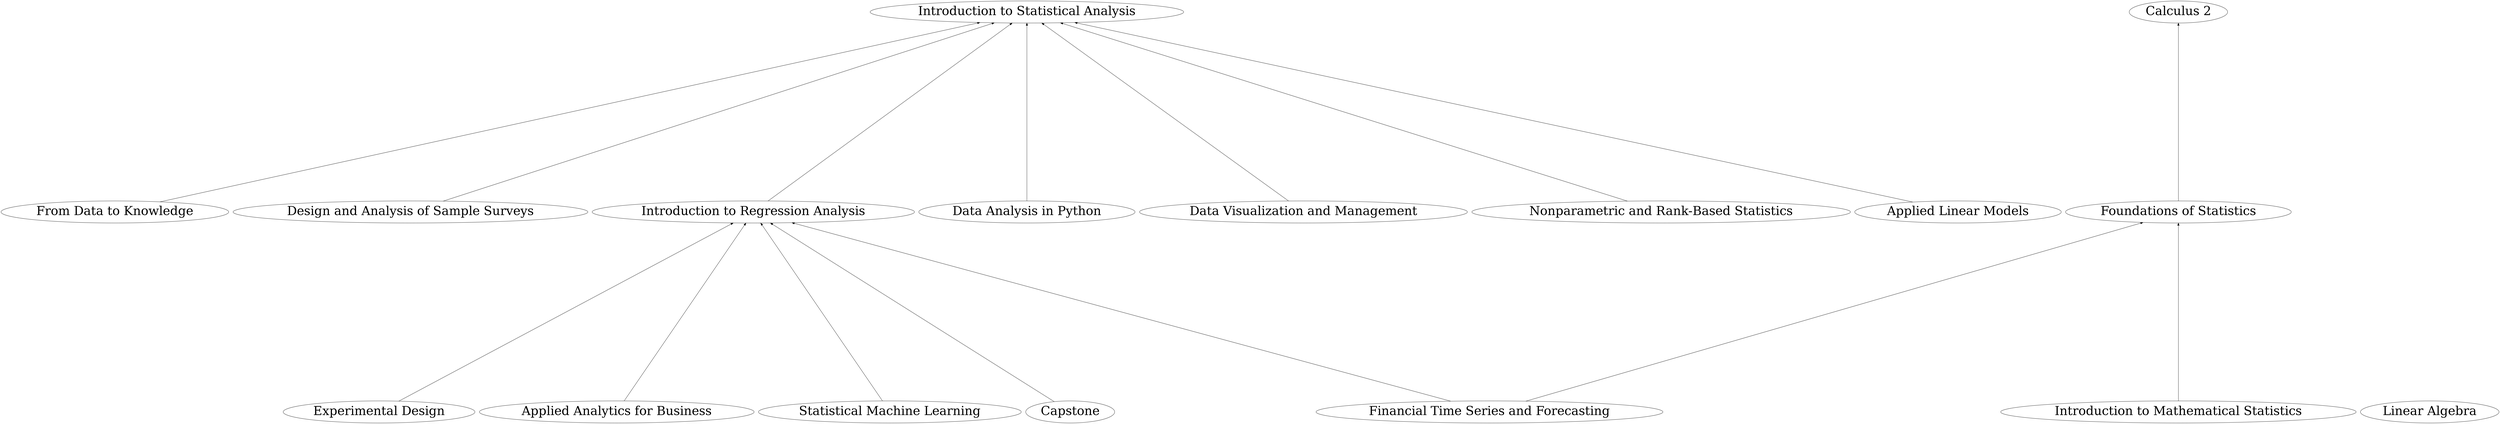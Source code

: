 digraph {
	graph [rankdir=BT ranksep=10]
	node [fontsize=50]
	"From Data to Knowledge"
	"Introduction to Statistical Analysis"
	"Foundations of Statistics"
	"Calculus 2"
	"Introduction to Mathematical Statistics"
	"Design and Analysis of Sample Surveys"
	"Introduction to Regression Analysis"
	"Data Analysis in Python"
	"Data Visualization and Management"
	"Nonparametric and Rank-Based Statistics"
	"Applied Linear Models"
	"Experimental Design"
	"Financial Time Series and Forecasting"
	"Applied Analytics for Business"
	"Statistical Machine Learning"
	Capstone
	"Linear Algebra"
	"From Data to Knowledge" -> "Introduction to Statistical Analysis"
	"Foundations of Statistics" -> "Calculus 2"
	"Introduction to Mathematical Statistics" -> "Foundations of Statistics"
	"Design and Analysis of Sample Surveys" -> "Introduction to Statistical Analysis"
	"Introduction to Regression Analysis" -> "Introduction to Statistical Analysis"
	"Data Analysis in Python" -> "Introduction to Statistical Analysis"
	"Data Visualization and Management" -> "Introduction to Statistical Analysis"
	"Nonparametric and Rank-Based Statistics" -> "Introduction to Statistical Analysis"
	"Applied Linear Models" -> "Introduction to Statistical Analysis"
	"Experimental Design" -> "Introduction to Regression Analysis"
	"Financial Time Series and Forecasting" -> "Foundations of Statistics"
	"Financial Time Series and Forecasting" -> "Introduction to Regression Analysis"
	"Applied Analytics for Business" -> "Introduction to Regression Analysis"
	"Statistical Machine Learning" -> "Introduction to Regression Analysis"
	Capstone -> "Introduction to Regression Analysis"
}

